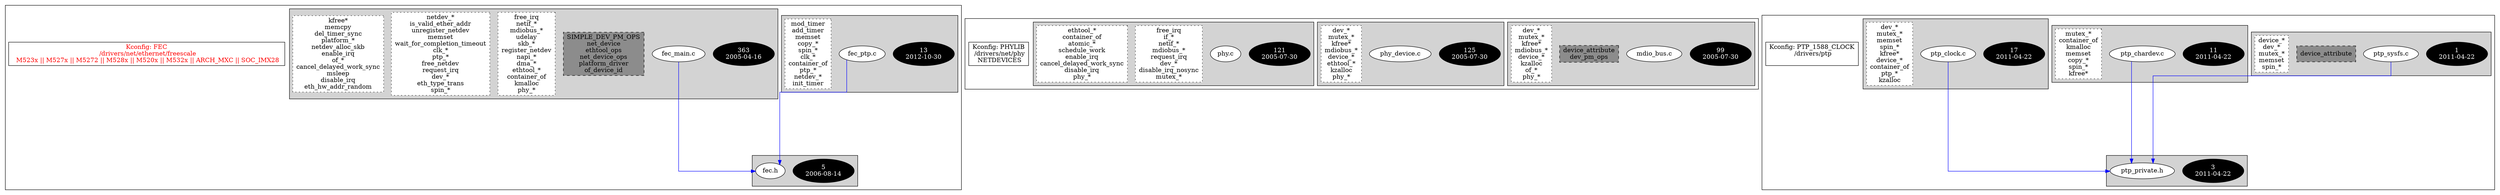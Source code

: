 digraph Driver {
	ranksep=2;
	splines=ortho;
	//Symbol: FEC
	subgraph "cluster_FEC"{
		subgraph "cluster_fec_ptp.c" {
			style=filled
			"commit_fec_ptp.c" [style=filled, fillcolor=black, fontcolor=white, label="13\n2012-10-30"];
			"fec_ptp.c" [style=filled, fillcolor=white, fontcolor=black, label="fec_ptp.c\n"];
			"funccall0-fec_ptp.c" [style="filled,dotted" shape=box, fillcolor=white, fontcolor=black, label="mod_timer\nadd_timer\nmemset\ncopy_*\nspin_*\nclk_*\ncontainer_of\nptp_*\nnetdev_*\ninit_timer\n"];
		}
		subgraph "cluster_fec_main.c" {
			style=filled
			"commit_fec_main.c" [style=filled, fillcolor=black, fontcolor=white, label="363\n2005-04-16"];
			"fec_main.c" [style=filled, fillcolor=white, fontcolor=black, label="fec_main.c\n"];
			"structs-fec_main.c" [style="filled,dashed" shape=box, fillcolor=grey55, fontcolor=black, label="SIMPLE_DEV_PM_OPS\nnet_device\nethtool_ops\nnet_device_ops\nplatform_driver\nof_device_id\n"];
			"funccall3-fec_main.c" [style="filled,dotted" shape=box, fillcolor=white, fontcolor=black, label="free_irq\nnetif_*\nmdiobus_*\nudelay\nskb_*\nregister_netdev\nnapi_*\ndma_*\nethtool_*\ncontainer_of\nkmalloc\nphy_*\n"];
			"funccall2-fec_main.c" [style="filled,dotted" shape=box, fillcolor=white, fontcolor=black, label="netdev_*\nis_valid_ether_addr\nunregister_netdev\nmemset\nwait_for_completion_timeout\nclk_*\nptp_*\nfree_netdev\nrequest_irq\ndev_*\neth_type_trans\nspin_*\n"];
			"funccall1-fec_main.c" [style="filled,dotted" shape=box, fillcolor=white, fontcolor=black, label="kfree*\nmemcpy\ndel_timer_sync\nplatform_*\nnetdev_alloc_skb\nenable_irq\nof_*\ncancel_delayed_work_sync\nmsleep\ndisable_irq\neth_hw_addr_random\n"];
		}
		subgraph "cluster_fec.h" {
			style=filled
			"commit_fec.h" [style=filled, fillcolor=black, fontcolor=white, label="51\n2005-04-16"];
			"fec.h" [style=filled, fillcolor=white, fontcolor=black, label="fec.h\n"];
		}
		subgraph "cluster_fec.h" {
			style=filled
			"commit_fec.h" [style=filled, fillcolor=black, fontcolor=white, label="5\n2006-08-14"];
			"fec.h" [style=filled, fillcolor=white, fontcolor=black, label="fec.h\n"];
		}
		"K:FEC" [label="Kconfig: FEC\n /drivers/net/ethernet/freescale\n  M523x || M527x || M5272 || M528x || M520x || M532x || ARCH_MXC || SOC_IMX28 ", shape=box, fontcolor=red];
	}
	//Symbol: PHYLIB
	subgraph "cluster_PHYLIB"{
		subgraph "cluster_mdio_bus.c" {
			style=filled
			"commit_mdio_bus.c" [style=filled, fillcolor=black, fontcolor=white, label="99\n2005-07-30"];
			"mdio_bus.c" [style=filled, fillcolor=white, fontcolor=black, label="mdio_bus.c\n"];
			"structs-mdio_bus.c" [style="filled,dashed" shape=box, fillcolor=grey55, fontcolor=black, label="device_attribute\ndev_pm_ops\n"];
			"funccall0-mdio_bus.c" [style="filled,dotted" shape=box, fillcolor=white, fontcolor=black, label="dev_*\nmutex_*\nkfree*\nmdiobus_*\ndevice_*\nkzalloc\nof_*\nphy_*\n"];
		}
		subgraph "cluster_phy_device.c" {
			style=filled
			"commit_phy_device.c" [style=filled, fillcolor=black, fontcolor=white, label="125\n2005-07-30"];
			"phy_device.c" [style=filled, fillcolor=white, fontcolor=black, label="phy_device.c\n"];
			"funccall0-phy_device.c" [style="filled,dotted" shape=box, fillcolor=white, fontcolor=black, label="dev_*\nmutex_*\nkfree*\nmdiobus_*\ndevice_*\nethtool_*\nkzalloc\nphy_*\n"];
		}
		subgraph "cluster_phy.c" {
			style=filled
			"commit_phy.c" [style=filled, fillcolor=black, fontcolor=white, label="121\n2005-07-30"];
			"phy.c" [style=filled, fillcolor=white, fontcolor=black, label="phy.c\n"];
			"funccall2-phy.c" [style="filled,dotted" shape=box, fillcolor=white, fontcolor=black, label="free_irq\nif_*\nnetif_*\nmdiobus_*\nrequest_irq\ndev_*\ndisable_irq_nosync\nmutex_*\n"];
			"funccall1-phy.c" [style="filled,dotted" shape=box, fillcolor=white, fontcolor=black, label="ethtool_*\ncontainer_of\natomic_*\nschedule_work\nenable_irq\ncancel_delayed_work_sync\ndisable_irq\nphy_*\n"];
		}
		"K:PHYLIB" [label="Kconfig: PHYLIB\n /drivers/net/phy\n  NETDEVICES ", shape=box];
	}
	//Symbol: PTP_1588_CLOCK
	subgraph "cluster_PTP_1588_CLOCK"{
		subgraph "cluster_ptp_sysfs.c" {
			style=filled
			"commit_ptp_sysfs.c" [style=filled, fillcolor=black, fontcolor=white, label="1\n2011-04-22"];
			"ptp_sysfs.c" [style=filled, fillcolor=white, fontcolor=black, label="ptp_sysfs.c\n"];
			"structs-ptp_sysfs.c" [style="filled,dashed" shape=box, fillcolor=grey55, fontcolor=black, label="device_attribute\n"];
			"funccall0-ptp_sysfs.c" [style="filled,dotted" shape=box, fillcolor=white, fontcolor=black, label="device_*\ndev_*\nmutex_*\nmemset\nspin_*\n"];
		}
		subgraph "cluster_ptp_private.h" {
			style=filled
			"commit_ptp_private.h" [style=filled, fillcolor=black, fontcolor=white, label="3\n2011-04-22"];
			"ptp_private.h" [style=filled, fillcolor=white, fontcolor=black, label="ptp_private.h\n"];
		}
		subgraph "cluster_ptp_chardev.c" {
			style=filled
			"commit_ptp_chardev.c" [style=filled, fillcolor=black, fontcolor=white, label="11\n2011-04-22"];
			"ptp_chardev.c" [style=filled, fillcolor=white, fontcolor=black, label="ptp_chardev.c\n"];
			"funccall0-ptp_chardev.c" [style="filled,dotted" shape=box, fillcolor=white, fontcolor=black, label="mutex_*\ncontainer_of\nkmalloc\nmemset\ncopy_*\nspin_*\nkfree*\n"];
		}
		subgraph "cluster_ptp_clock.c" {
			style=filled
			"commit_ptp_clock.c" [style=filled, fillcolor=black, fontcolor=white, label="17\n2011-04-22"];
			"ptp_clock.c" [style=filled, fillcolor=white, fontcolor=black, label="ptp_clock.c\n"];
			"funccall0-ptp_clock.c" [style="filled,dotted" shape=box, fillcolor=white, fontcolor=black, label="dev_*\nmutex_*\nmemset\nspin_*\nkfree*\ndevice_*\ncontainer_of\nptp_*\nkzalloc\n"];
		}
		"K:PTP_1588_CLOCK" [label="Kconfig: PTP_1588_CLOCK\n /drivers/ptp\n ", shape=box];
	}
"fec_ptp.c" -> "fec.h"[color=blue];
"fec_main.c" -> "fec.h"[color=blue];
"ptp_sysfs.c" -> "ptp_private.h"[color=blue];
"ptp_chardev.c" -> "ptp_private.h"[color=blue];
"ptp_clock.c" -> "ptp_private.h"[color=blue];
}
